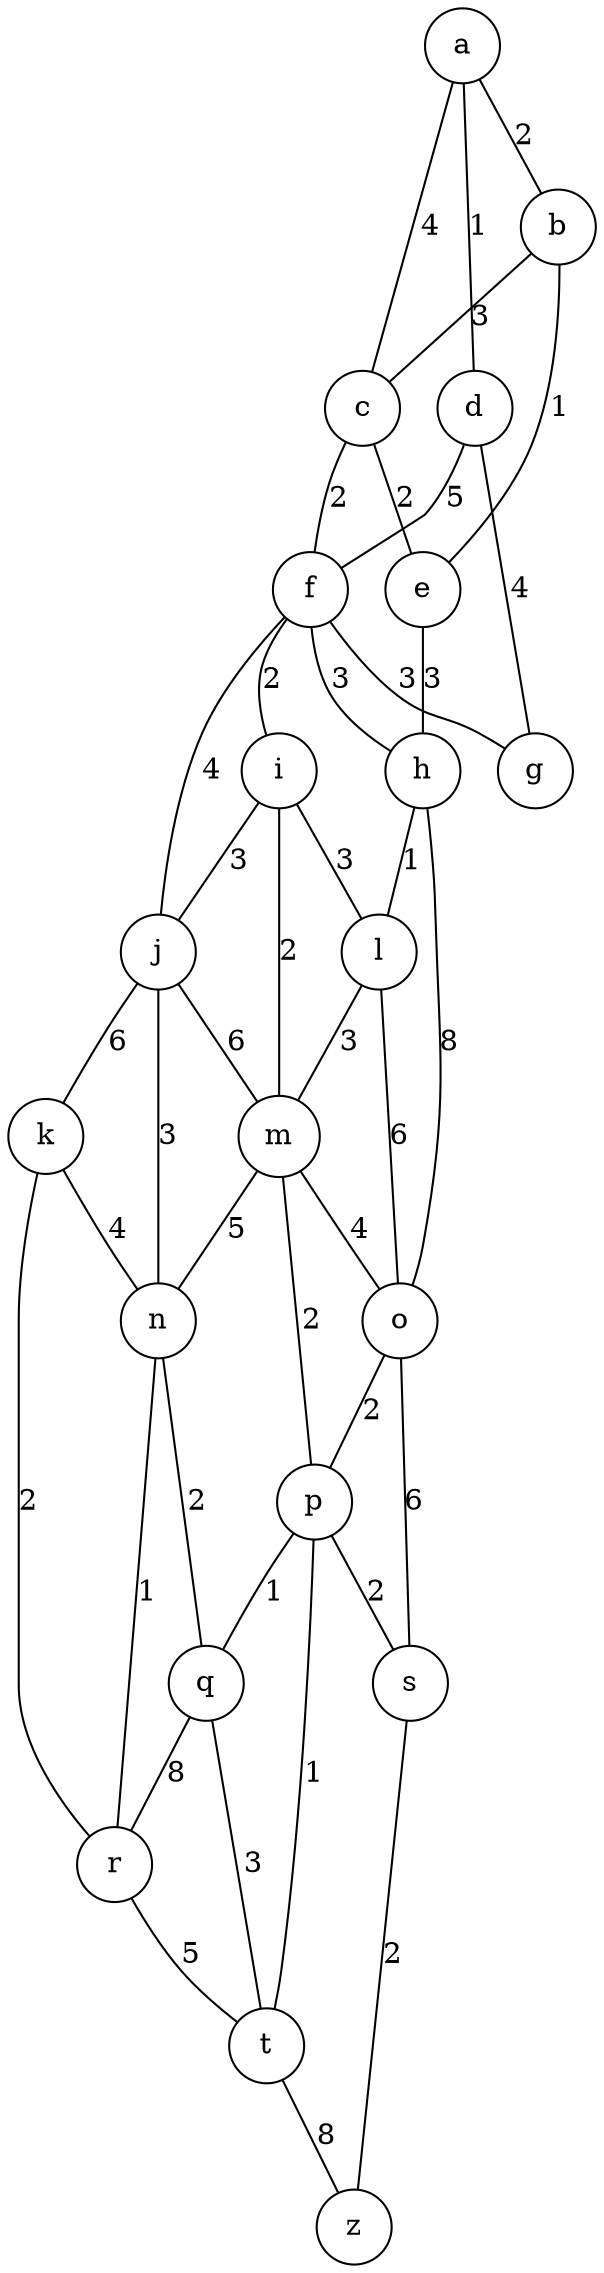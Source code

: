 graph G {
    node [shape=circle];
    
    a -- b [label="2"];
    a -- c [label="4"];
    a -- d [label="1"];
    
    b -- c [label="3"];
    b -- e [label="1"];
    
    c -- e [label="2"];
    c -- f [label="2"];
    
    d -- f [label="5"];
    d -- g [label="4"];
    
    e -- h [label="3"];
    
    f -- g [label="3"];
    f -- h [label="3"];
    f -- i [label="2"];
    f -- j [label="4"];
    
    h -- l [label="1"];
    h -- o [label="8", length="6"];
    
    i -- j [label="3"];
    i -- l [label="3"];
    i -- m [label="2"];
    
    j -- k [label="6"];
    j -- m [label="6"];
    j -- n [label="3"];
    
    k -- n [label="4"];
    k -- r [label="2"];
    
    l -- m [label="3"];
    l -- o [label="6"];
    
    m -- n [label="5"];
    m -- o [label="4"];
    m -- p [label="2"];
    
    n -- q [label="2"];
    n -- r [label="1"];
    
    o -- p [label="2"];
    o -- s [label="6"];
    
    p -- q [label="1"];
    p -- s [label="2"];
    p -- t [label="1"];
    
    q -- t [label="3"];
    q -- r [label="8"];
    
    r -- t [label="5"];
    
    s -- z [label="2"];
    
    t -- z [label="8"];
    
    a [pos="0, 0!"];
    b [pos="2, 2!"];
    c [pos="2, 0!"];
    d [pos="2, -2!"];
    e [pos="4, 2!"];
    f [pos="4, 0!"];
    g [pos="4, -2!"];
    h [pos="6, 4!"];
    i [pos="6, 0!"];
    j [pos="6, -2!"];
    k [pos="8, -2!"];
    l [pos="6, 2!"];
    m [pos="8, 2!"];
    n [pos="8, 0!"];
    o [pos="10, 4!"];
    p [pos="10, 2!"];
    q [pos="10, 0!"];
    r [pos="10, -2!"];
    s [pos="12, 2!"];
    t [pos="12, 0!"];
    z [pos="14, 0!"]
}